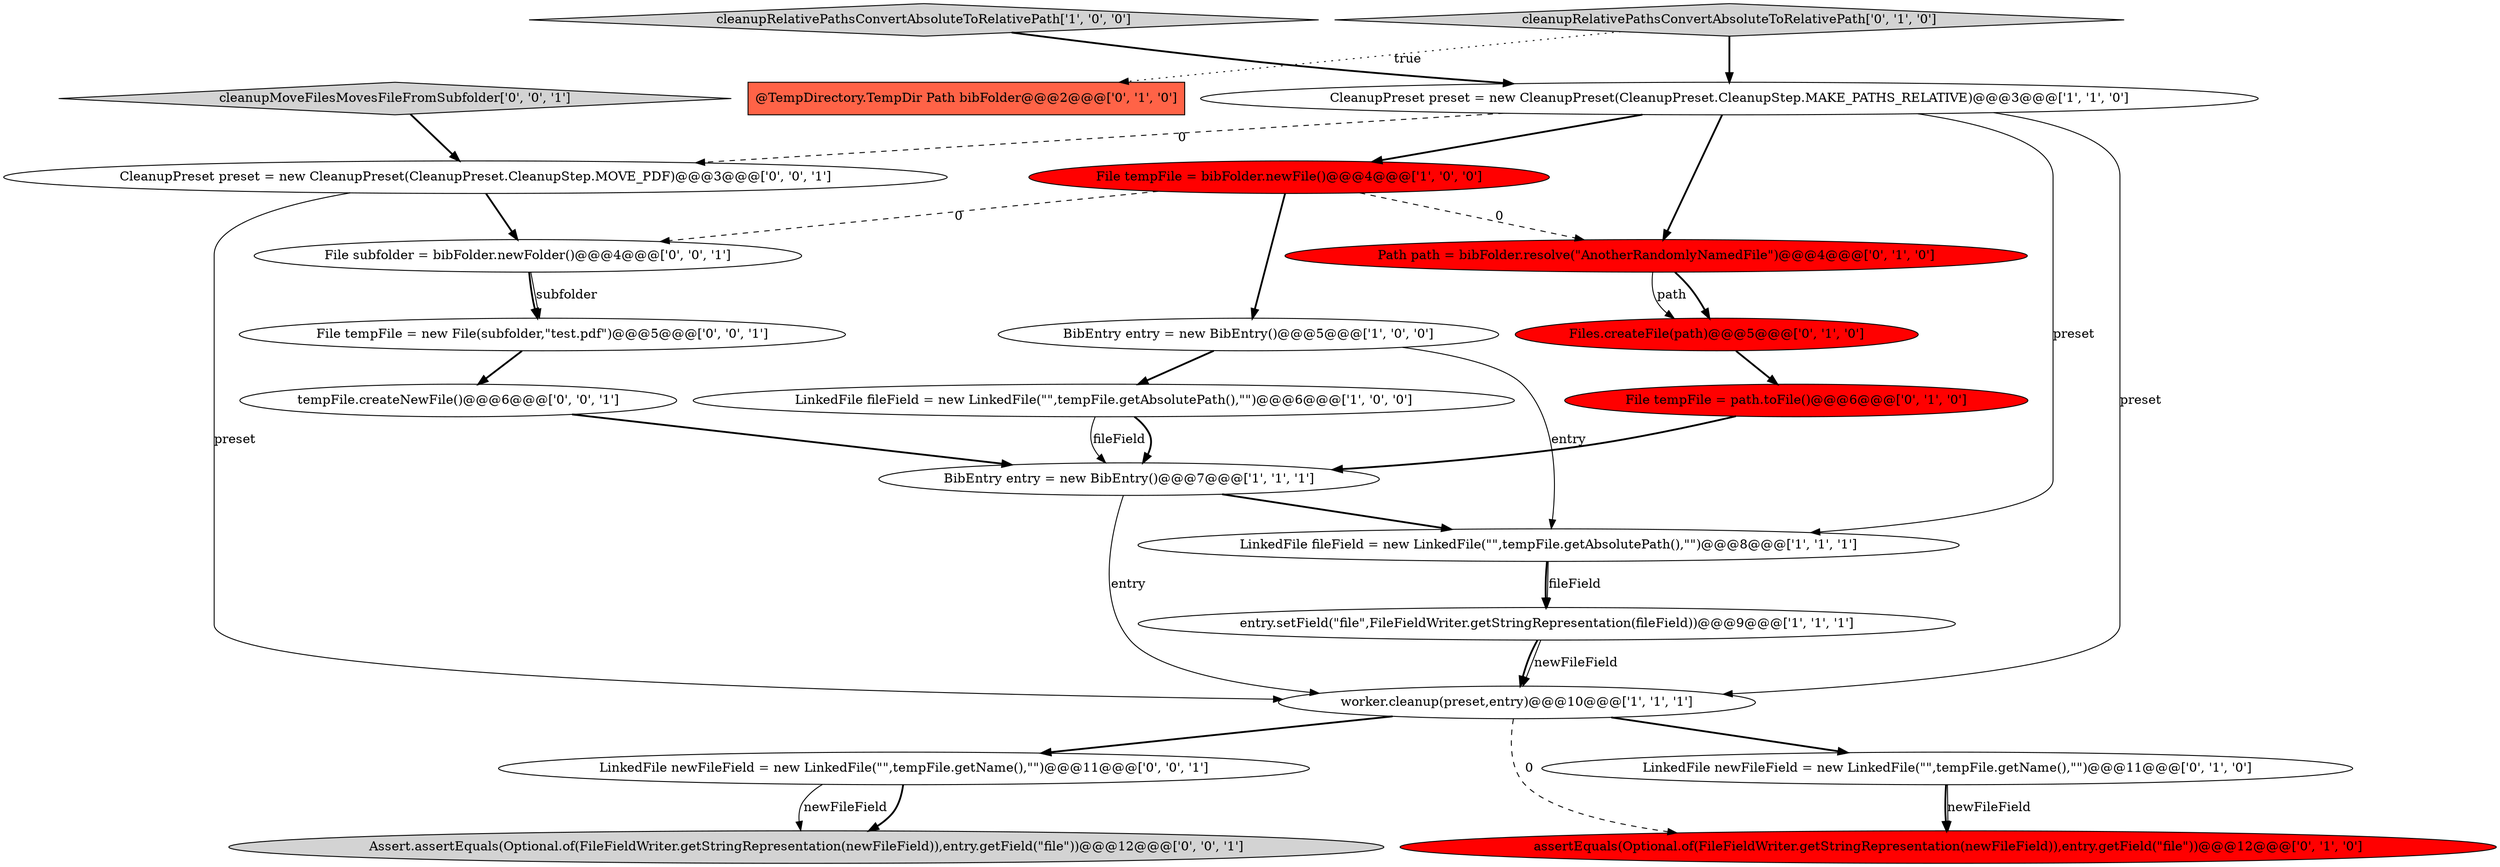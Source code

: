 digraph {
4 [style = filled, label = "LinkedFile fileField = new LinkedFile(\"\",tempFile.getAbsolutePath(),\"\")@@@6@@@['1', '0', '0']", fillcolor = white, shape = ellipse image = "AAA0AAABBB1BBB"];
19 [style = filled, label = "Assert.assertEquals(Optional.of(FileFieldWriter.getStringRepresentation(newFileField)),entry.getField(\"file\"))@@@12@@@['0', '0', '1']", fillcolor = lightgray, shape = ellipse image = "AAA0AAABBB3BBB"];
18 [style = filled, label = "File tempFile = new File(subfolder,\"test.pdf\")@@@5@@@['0', '0', '1']", fillcolor = white, shape = ellipse image = "AAA0AAABBB3BBB"];
22 [style = filled, label = "LinkedFile newFileField = new LinkedFile(\"\",tempFile.getName(),\"\")@@@11@@@['0', '0', '1']", fillcolor = white, shape = ellipse image = "AAA0AAABBB3BBB"];
8 [style = filled, label = "worker.cleanup(preset,entry)@@@10@@@['1', '1', '1']", fillcolor = white, shape = ellipse image = "AAA0AAABBB1BBB"];
7 [style = filled, label = "LinkedFile fileField = new LinkedFile(\"\",tempFile.getAbsolutePath(),\"\")@@@8@@@['1', '1', '1']", fillcolor = white, shape = ellipse image = "AAA0AAABBB1BBB"];
2 [style = filled, label = "CleanupPreset preset = new CleanupPreset(CleanupPreset.CleanupStep.MAKE_PATHS_RELATIVE)@@@3@@@['1', '1', '0']", fillcolor = white, shape = ellipse image = "AAA0AAABBB1BBB"];
20 [style = filled, label = "CleanupPreset preset = new CleanupPreset(CleanupPreset.CleanupStep.MOVE_PDF)@@@3@@@['0', '0', '1']", fillcolor = white, shape = ellipse image = "AAA0AAABBB3BBB"];
5 [style = filled, label = "cleanupRelativePathsConvertAbsoluteToRelativePath['1', '0', '0']", fillcolor = lightgray, shape = diamond image = "AAA0AAABBB1BBB"];
15 [style = filled, label = "assertEquals(Optional.of(FileFieldWriter.getStringRepresentation(newFileField)),entry.getField(\"file\"))@@@12@@@['0', '1', '0']", fillcolor = red, shape = ellipse image = "AAA1AAABBB2BBB"];
9 [style = filled, label = "cleanupRelativePathsConvertAbsoluteToRelativePath['0', '1', '0']", fillcolor = lightgray, shape = diamond image = "AAA0AAABBB2BBB"];
6 [style = filled, label = "BibEntry entry = new BibEntry()@@@7@@@['1', '1', '1']", fillcolor = white, shape = ellipse image = "AAA0AAABBB1BBB"];
13 [style = filled, label = "@TempDirectory.TempDir Path bibFolder@@@2@@@['0', '1', '0']", fillcolor = tomato, shape = box image = "AAA1AAABBB2BBB"];
11 [style = filled, label = "File tempFile = path.toFile()@@@6@@@['0', '1', '0']", fillcolor = red, shape = ellipse image = "AAA1AAABBB2BBB"];
21 [style = filled, label = "cleanupMoveFilesMovesFileFromSubfolder['0', '0', '1']", fillcolor = lightgray, shape = diamond image = "AAA0AAABBB3BBB"];
16 [style = filled, label = "File subfolder = bibFolder.newFolder()@@@4@@@['0', '0', '1']", fillcolor = white, shape = ellipse image = "AAA0AAABBB3BBB"];
10 [style = filled, label = "Path path = bibFolder.resolve(\"AnotherRandomlyNamedFile\")@@@4@@@['0', '1', '0']", fillcolor = red, shape = ellipse image = "AAA1AAABBB2BBB"];
1 [style = filled, label = "entry.setField(\"file\",FileFieldWriter.getStringRepresentation(fileField))@@@9@@@['1', '1', '1']", fillcolor = white, shape = ellipse image = "AAA0AAABBB1BBB"];
17 [style = filled, label = "tempFile.createNewFile()@@@6@@@['0', '0', '1']", fillcolor = white, shape = ellipse image = "AAA0AAABBB3BBB"];
0 [style = filled, label = "File tempFile = bibFolder.newFile()@@@4@@@['1', '0', '0']", fillcolor = red, shape = ellipse image = "AAA1AAABBB1BBB"];
3 [style = filled, label = "BibEntry entry = new BibEntry()@@@5@@@['1', '0', '0']", fillcolor = white, shape = ellipse image = "AAA0AAABBB1BBB"];
12 [style = filled, label = "Files.createFile(path)@@@5@@@['0', '1', '0']", fillcolor = red, shape = ellipse image = "AAA1AAABBB2BBB"];
14 [style = filled, label = "LinkedFile newFileField = new LinkedFile(\"\",tempFile.getName(),\"\")@@@11@@@['0', '1', '0']", fillcolor = white, shape = ellipse image = "AAA0AAABBB2BBB"];
0->3 [style = bold, label=""];
6->8 [style = solid, label="entry"];
16->18 [style = bold, label=""];
7->1 [style = bold, label=""];
1->8 [style = bold, label=""];
2->20 [style = dashed, label="0"];
22->19 [style = bold, label=""];
17->6 [style = bold, label=""];
4->6 [style = bold, label=""];
9->2 [style = bold, label=""];
11->6 [style = bold, label=""];
8->15 [style = dashed, label="0"];
12->11 [style = bold, label=""];
0->16 [style = dashed, label="0"];
18->17 [style = bold, label=""];
8->14 [style = bold, label=""];
22->19 [style = solid, label="newFileField"];
2->10 [style = bold, label=""];
3->4 [style = bold, label=""];
0->10 [style = dashed, label="0"];
8->22 [style = bold, label=""];
4->6 [style = solid, label="fileField"];
5->2 [style = bold, label=""];
2->0 [style = bold, label=""];
14->15 [style = solid, label="newFileField"];
21->20 [style = bold, label=""];
20->16 [style = bold, label=""];
3->7 [style = solid, label="entry"];
10->12 [style = bold, label=""];
7->1 [style = solid, label="fileField"];
20->8 [style = solid, label="preset"];
9->13 [style = dotted, label="true"];
16->18 [style = solid, label="subfolder"];
1->8 [style = solid, label="newFileField"];
14->15 [style = bold, label=""];
10->12 [style = solid, label="path"];
6->7 [style = bold, label=""];
2->7 [style = solid, label="preset"];
2->8 [style = solid, label="preset"];
}

